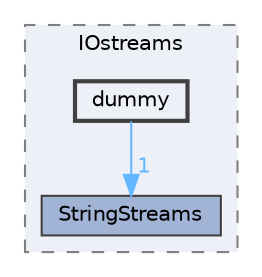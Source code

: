 digraph "src/OpenFOAM/db/IOstreams/dummy"
{
 // LATEX_PDF_SIZE
  bgcolor="transparent";
  edge [fontname=Helvetica,fontsize=10,labelfontname=Helvetica,labelfontsize=10];
  node [fontname=Helvetica,fontsize=10,shape=box,height=0.2,width=0.4];
  compound=true
  subgraph clusterdir_466e4f5b4cc1582939ab4ceba36098d8 {
    graph [ bgcolor="#edf0f7", pencolor="grey50", label="IOstreams", fontname=Helvetica,fontsize=10 style="filled,dashed", URL="dir_466e4f5b4cc1582939ab4ceba36098d8.html",tooltip=""]
  dir_95c01b25932f381214b36aebb1c4e15e [label="StringStreams", fillcolor="#a2b4d6", color="grey25", style="filled", URL="dir_95c01b25932f381214b36aebb1c4e15e.html",tooltip=""];
  dir_c8c130c0457693eb9a2c9e0287cfbdcf [label="dummy", fillcolor="#edf0f7", color="grey25", style="filled,bold", URL="dir_c8c130c0457693eb9a2c9e0287cfbdcf.html",tooltip=""];
  }
  dir_c8c130c0457693eb9a2c9e0287cfbdcf->dir_95c01b25932f381214b36aebb1c4e15e [headlabel="1", labeldistance=1.5 headhref="dir_001065_003793.html" href="dir_001065_003793.html" color="steelblue1" fontcolor="steelblue1"];
}
